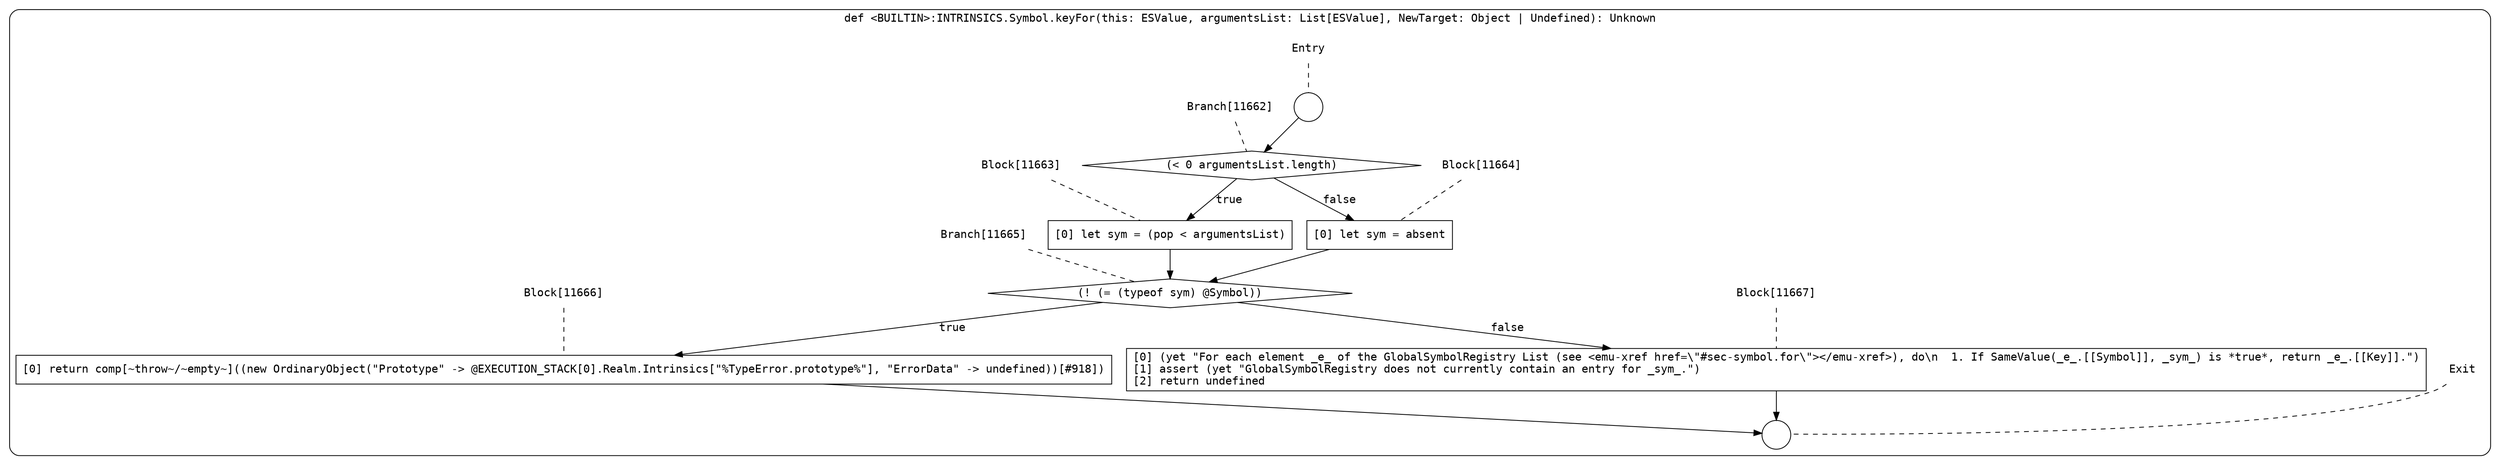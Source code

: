 digraph {
  graph [fontname = "Consolas"]
  node [fontname = "Consolas"]
  edge [fontname = "Consolas"]
  subgraph cluster2046 {
    label = "def <BUILTIN>:INTRINSICS.Symbol.keyFor(this: ESValue, argumentsList: List[ESValue], NewTarget: Object | Undefined): Unknown"
    style = rounded
    cluster2046_entry_name [shape=none, label=<<font color="black">Entry</font>>]
    cluster2046_entry_name -> cluster2046_entry [arrowhead=none, color="black", style=dashed]
    cluster2046_entry [shape=circle label=" " color="black" fillcolor="white" style=filled]
    cluster2046_entry -> node11662 [color="black"]
    cluster2046_exit_name [shape=none, label=<<font color="black">Exit</font>>]
    cluster2046_exit_name -> cluster2046_exit [arrowhead=none, color="black", style=dashed]
    cluster2046_exit [shape=circle label=" " color="black" fillcolor="white" style=filled]
    node11662_name [shape=none, label=<<font color="black">Branch[11662]</font>>]
    node11662_name -> node11662 [arrowhead=none, color="black", style=dashed]
    node11662 [shape=diamond, label=<<font color="black">(&lt; 0 argumentsList.length)</font>> color="black" fillcolor="white", style=filled]
    node11662 -> node11663 [label=<<font color="black">true</font>> color="black"]
    node11662 -> node11664 [label=<<font color="black">false</font>> color="black"]
    node11663_name [shape=none, label=<<font color="black">Block[11663]</font>>]
    node11663_name -> node11663 [arrowhead=none, color="black", style=dashed]
    node11663 [shape=box, label=<<font color="black">[0] let sym = (pop &lt; argumentsList)<BR ALIGN="LEFT"/></font>> color="black" fillcolor="white", style=filled]
    node11663 -> node11665 [color="black"]
    node11664_name [shape=none, label=<<font color="black">Block[11664]</font>>]
    node11664_name -> node11664 [arrowhead=none, color="black", style=dashed]
    node11664 [shape=box, label=<<font color="black">[0] let sym = absent<BR ALIGN="LEFT"/></font>> color="black" fillcolor="white", style=filled]
    node11664 -> node11665 [color="black"]
    node11665_name [shape=none, label=<<font color="black">Branch[11665]</font>>]
    node11665_name -> node11665 [arrowhead=none, color="black", style=dashed]
    node11665 [shape=diamond, label=<<font color="black">(! (= (typeof sym) @Symbol))</font>> color="black" fillcolor="white", style=filled]
    node11665 -> node11666 [label=<<font color="black">true</font>> color="black"]
    node11665 -> node11667 [label=<<font color="black">false</font>> color="black"]
    node11666_name [shape=none, label=<<font color="black">Block[11666]</font>>]
    node11666_name -> node11666 [arrowhead=none, color="black", style=dashed]
    node11666 [shape=box, label=<<font color="black">[0] return comp[~throw~/~empty~]((new OrdinaryObject(&quot;Prototype&quot; -&gt; @EXECUTION_STACK[0].Realm.Intrinsics[&quot;%TypeError.prototype%&quot;], &quot;ErrorData&quot; -&gt; undefined))[#918])<BR ALIGN="LEFT"/></font>> color="black" fillcolor="white", style=filled]
    node11666 -> cluster2046_exit [color="black"]
    node11667_name [shape=none, label=<<font color="black">Block[11667]</font>>]
    node11667_name -> node11667 [arrowhead=none, color="black", style=dashed]
    node11667 [shape=box, label=<<font color="black">[0] (yet &quot;For each element _e_ of the GlobalSymbolRegistry List (see &lt;emu-xref href=\&quot;#sec-symbol.for\&quot;&gt;&lt;/emu-xref&gt;), do\n  1. If SameValue(_e_.[[Symbol]], _sym_) is *true*, return _e_.[[Key]].&quot;)<BR ALIGN="LEFT"/>[1] assert (yet &quot;GlobalSymbolRegistry does not currently contain an entry for _sym_.&quot;)<BR ALIGN="LEFT"/>[2] return undefined<BR ALIGN="LEFT"/></font>> color="black" fillcolor="white", style=filled]
    node11667 -> cluster2046_exit [color="black"]
  }
}